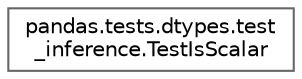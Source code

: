 digraph "Graphical Class Hierarchy"
{
 // LATEX_PDF_SIZE
  bgcolor="transparent";
  edge [fontname=Helvetica,fontsize=10,labelfontname=Helvetica,labelfontsize=10];
  node [fontname=Helvetica,fontsize=10,shape=box,height=0.2,width=0.4];
  rankdir="LR";
  Node0 [id="Node000000",label="pandas.tests.dtypes.test\l_inference.TestIsScalar",height=0.2,width=0.4,color="grey40", fillcolor="white", style="filled",URL="$dd/dc4/classpandas_1_1tests_1_1dtypes_1_1test__inference_1_1TestIsScalar.html",tooltip=" "];
}
